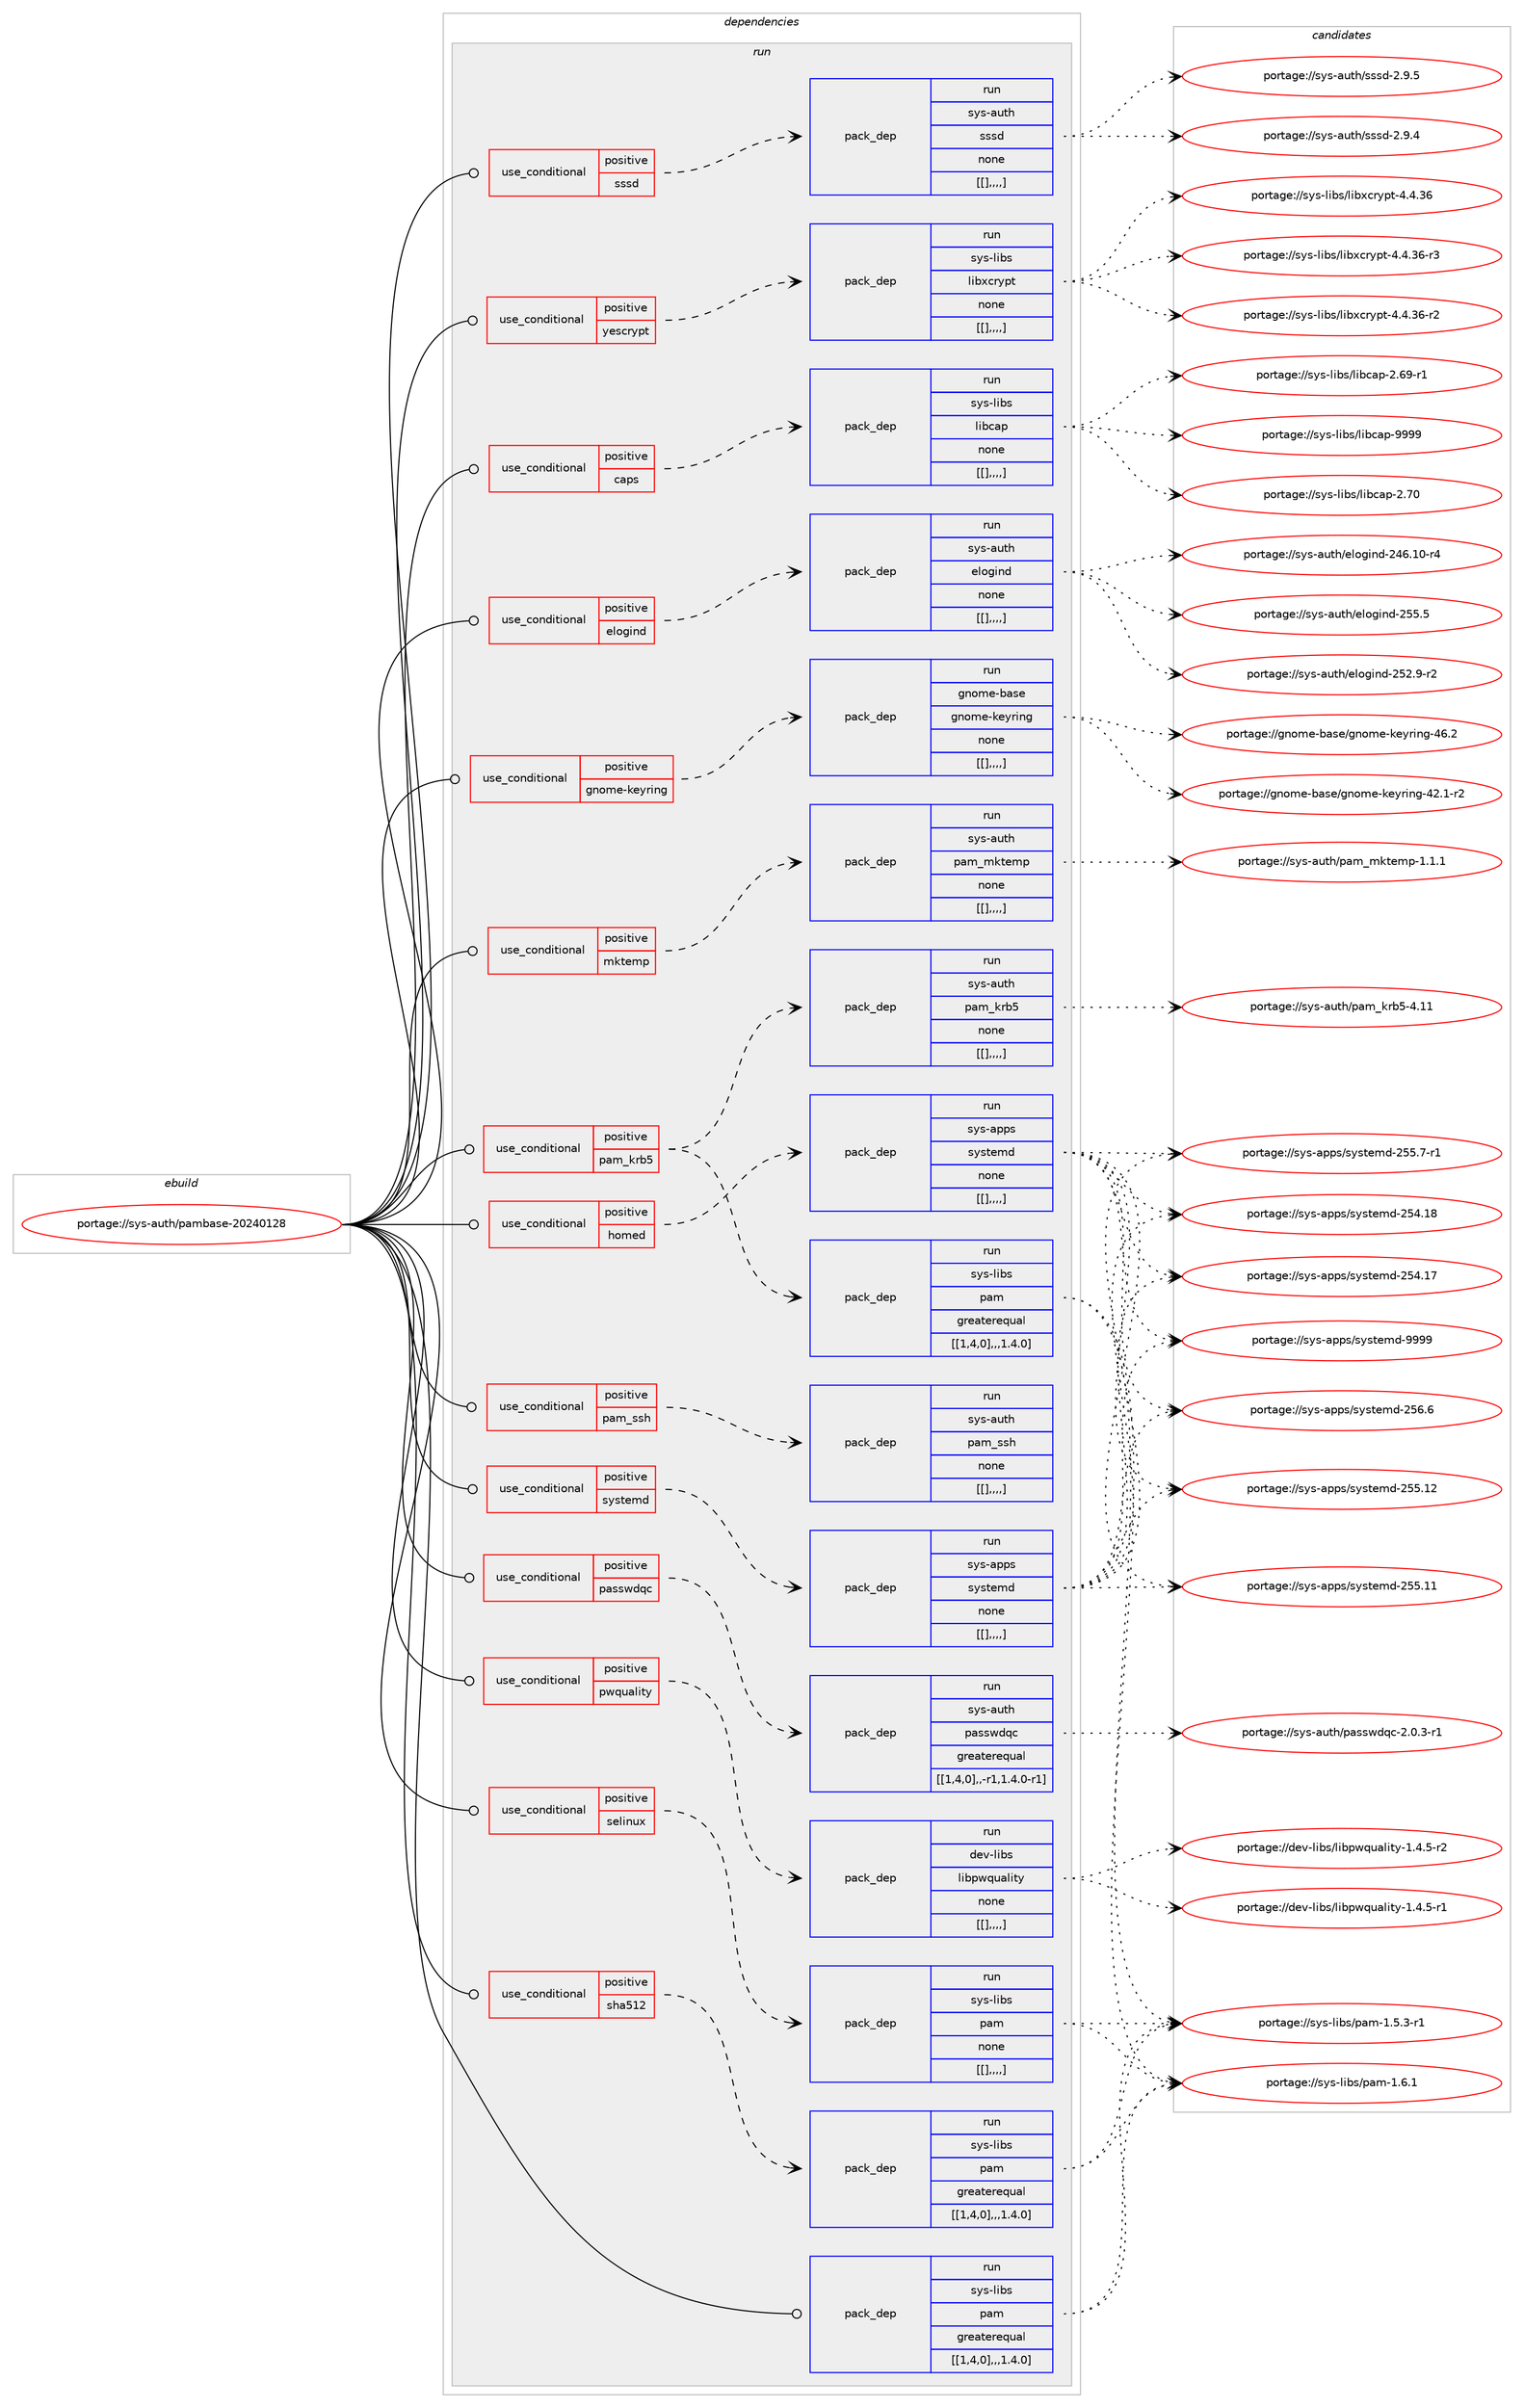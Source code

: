 digraph prolog {

# *************
# Graph options
# *************

newrank=true;
concentrate=true;
compound=true;
graph [rankdir=LR,fontname=Helvetica,fontsize=10,ranksep=1.5];#, ranksep=2.5, nodesep=0.2];
edge  [arrowhead=vee];
node  [fontname=Helvetica,fontsize=10];

# **********
# The ebuild
# **********

subgraph cluster_leftcol {
color=gray;
label=<<i>ebuild</i>>;
id [label="portage://sys-auth/pambase-20240128", color=red, width=4, href="../sys-auth/pambase-20240128.svg"];
}

# ****************
# The dependencies
# ****************

subgraph cluster_midcol {
color=gray;
label=<<i>dependencies</i>>;
subgraph cluster_compile {
fillcolor="#eeeeee";
style=filled;
label=<<i>compile</i>>;
}
subgraph cluster_compileandrun {
fillcolor="#eeeeee";
style=filled;
label=<<i>compile and run</i>>;
}
subgraph cluster_run {
fillcolor="#eeeeee";
style=filled;
label=<<i>run</i>>;
subgraph cond3072 {
dependency8806 [label=<<TABLE BORDER="0" CELLBORDER="1" CELLSPACING="0" CELLPADDING="4"><TR><TD ROWSPAN="3" CELLPADDING="10">use_conditional</TD></TR><TR><TD>positive</TD></TR><TR><TD>caps</TD></TR></TABLE>>, shape=none, color=red];
subgraph pack5706 {
dependency8807 [label=<<TABLE BORDER="0" CELLBORDER="1" CELLSPACING="0" CELLPADDING="4" WIDTH="220"><TR><TD ROWSPAN="6" CELLPADDING="30">pack_dep</TD></TR><TR><TD WIDTH="110">run</TD></TR><TR><TD>sys-libs</TD></TR><TR><TD>libcap</TD></TR><TR><TD>none</TD></TR><TR><TD>[[],,,,]</TD></TR></TABLE>>, shape=none, color=blue];
}
dependency8806:e -> dependency8807:w [weight=20,style="dashed",arrowhead="vee"];
}
id:e -> dependency8806:w [weight=20,style="solid",arrowhead="odot"];
subgraph cond3073 {
dependency8808 [label=<<TABLE BORDER="0" CELLBORDER="1" CELLSPACING="0" CELLPADDING="4"><TR><TD ROWSPAN="3" CELLPADDING="10">use_conditional</TD></TR><TR><TD>positive</TD></TR><TR><TD>elogind</TD></TR></TABLE>>, shape=none, color=red];
subgraph pack5707 {
dependency8809 [label=<<TABLE BORDER="0" CELLBORDER="1" CELLSPACING="0" CELLPADDING="4" WIDTH="220"><TR><TD ROWSPAN="6" CELLPADDING="30">pack_dep</TD></TR><TR><TD WIDTH="110">run</TD></TR><TR><TD>sys-auth</TD></TR><TR><TD>elogind</TD></TR><TR><TD>none</TD></TR><TR><TD>[[],,,,]</TD></TR></TABLE>>, shape=none, color=blue];
}
dependency8808:e -> dependency8809:w [weight=20,style="dashed",arrowhead="vee"];
}
id:e -> dependency8808:w [weight=20,style="solid",arrowhead="odot"];
subgraph cond3074 {
dependency8810 [label=<<TABLE BORDER="0" CELLBORDER="1" CELLSPACING="0" CELLPADDING="4"><TR><TD ROWSPAN="3" CELLPADDING="10">use_conditional</TD></TR><TR><TD>positive</TD></TR><TR><TD>gnome-keyring</TD></TR></TABLE>>, shape=none, color=red];
subgraph pack5708 {
dependency8811 [label=<<TABLE BORDER="0" CELLBORDER="1" CELLSPACING="0" CELLPADDING="4" WIDTH="220"><TR><TD ROWSPAN="6" CELLPADDING="30">pack_dep</TD></TR><TR><TD WIDTH="110">run</TD></TR><TR><TD>gnome-base</TD></TR><TR><TD>gnome-keyring</TD></TR><TR><TD>none</TD></TR><TR><TD>[[],,,,]</TD></TR></TABLE>>, shape=none, color=blue];
}
dependency8810:e -> dependency8811:w [weight=20,style="dashed",arrowhead="vee"];
}
id:e -> dependency8810:w [weight=20,style="solid",arrowhead="odot"];
subgraph cond3075 {
dependency8812 [label=<<TABLE BORDER="0" CELLBORDER="1" CELLSPACING="0" CELLPADDING="4"><TR><TD ROWSPAN="3" CELLPADDING="10">use_conditional</TD></TR><TR><TD>positive</TD></TR><TR><TD>homed</TD></TR></TABLE>>, shape=none, color=red];
subgraph pack5709 {
dependency8813 [label=<<TABLE BORDER="0" CELLBORDER="1" CELLSPACING="0" CELLPADDING="4" WIDTH="220"><TR><TD ROWSPAN="6" CELLPADDING="30">pack_dep</TD></TR><TR><TD WIDTH="110">run</TD></TR><TR><TD>sys-apps</TD></TR><TR><TD>systemd</TD></TR><TR><TD>none</TD></TR><TR><TD>[[],,,,]</TD></TR></TABLE>>, shape=none, color=blue];
}
dependency8812:e -> dependency8813:w [weight=20,style="dashed",arrowhead="vee"];
}
id:e -> dependency8812:w [weight=20,style="solid",arrowhead="odot"];
subgraph cond3076 {
dependency8814 [label=<<TABLE BORDER="0" CELLBORDER="1" CELLSPACING="0" CELLPADDING="4"><TR><TD ROWSPAN="3" CELLPADDING="10">use_conditional</TD></TR><TR><TD>positive</TD></TR><TR><TD>mktemp</TD></TR></TABLE>>, shape=none, color=red];
subgraph pack5710 {
dependency8815 [label=<<TABLE BORDER="0" CELLBORDER="1" CELLSPACING="0" CELLPADDING="4" WIDTH="220"><TR><TD ROWSPAN="6" CELLPADDING="30">pack_dep</TD></TR><TR><TD WIDTH="110">run</TD></TR><TR><TD>sys-auth</TD></TR><TR><TD>pam_mktemp</TD></TR><TR><TD>none</TD></TR><TR><TD>[[],,,,]</TD></TR></TABLE>>, shape=none, color=blue];
}
dependency8814:e -> dependency8815:w [weight=20,style="dashed",arrowhead="vee"];
}
id:e -> dependency8814:w [weight=20,style="solid",arrowhead="odot"];
subgraph cond3077 {
dependency8816 [label=<<TABLE BORDER="0" CELLBORDER="1" CELLSPACING="0" CELLPADDING="4"><TR><TD ROWSPAN="3" CELLPADDING="10">use_conditional</TD></TR><TR><TD>positive</TD></TR><TR><TD>pam_krb5</TD></TR></TABLE>>, shape=none, color=red];
subgraph pack5711 {
dependency8817 [label=<<TABLE BORDER="0" CELLBORDER="1" CELLSPACING="0" CELLPADDING="4" WIDTH="220"><TR><TD ROWSPAN="6" CELLPADDING="30">pack_dep</TD></TR><TR><TD WIDTH="110">run</TD></TR><TR><TD>sys-libs</TD></TR><TR><TD>pam</TD></TR><TR><TD>greaterequal</TD></TR><TR><TD>[[1,4,0],,,1.4.0]</TD></TR></TABLE>>, shape=none, color=blue];
}
dependency8816:e -> dependency8817:w [weight=20,style="dashed",arrowhead="vee"];
subgraph pack5712 {
dependency8818 [label=<<TABLE BORDER="0" CELLBORDER="1" CELLSPACING="0" CELLPADDING="4" WIDTH="220"><TR><TD ROWSPAN="6" CELLPADDING="30">pack_dep</TD></TR><TR><TD WIDTH="110">run</TD></TR><TR><TD>sys-auth</TD></TR><TR><TD>pam_krb5</TD></TR><TR><TD>none</TD></TR><TR><TD>[[],,,,]</TD></TR></TABLE>>, shape=none, color=blue];
}
dependency8816:e -> dependency8818:w [weight=20,style="dashed",arrowhead="vee"];
}
id:e -> dependency8816:w [weight=20,style="solid",arrowhead="odot"];
subgraph cond3078 {
dependency8819 [label=<<TABLE BORDER="0" CELLBORDER="1" CELLSPACING="0" CELLPADDING="4"><TR><TD ROWSPAN="3" CELLPADDING="10">use_conditional</TD></TR><TR><TD>positive</TD></TR><TR><TD>pam_ssh</TD></TR></TABLE>>, shape=none, color=red];
subgraph pack5713 {
dependency8820 [label=<<TABLE BORDER="0" CELLBORDER="1" CELLSPACING="0" CELLPADDING="4" WIDTH="220"><TR><TD ROWSPAN="6" CELLPADDING="30">pack_dep</TD></TR><TR><TD WIDTH="110">run</TD></TR><TR><TD>sys-auth</TD></TR><TR><TD>pam_ssh</TD></TR><TR><TD>none</TD></TR><TR><TD>[[],,,,]</TD></TR></TABLE>>, shape=none, color=blue];
}
dependency8819:e -> dependency8820:w [weight=20,style="dashed",arrowhead="vee"];
}
id:e -> dependency8819:w [weight=20,style="solid",arrowhead="odot"];
subgraph cond3079 {
dependency8821 [label=<<TABLE BORDER="0" CELLBORDER="1" CELLSPACING="0" CELLPADDING="4"><TR><TD ROWSPAN="3" CELLPADDING="10">use_conditional</TD></TR><TR><TD>positive</TD></TR><TR><TD>passwdqc</TD></TR></TABLE>>, shape=none, color=red];
subgraph pack5714 {
dependency8822 [label=<<TABLE BORDER="0" CELLBORDER="1" CELLSPACING="0" CELLPADDING="4" WIDTH="220"><TR><TD ROWSPAN="6" CELLPADDING="30">pack_dep</TD></TR><TR><TD WIDTH="110">run</TD></TR><TR><TD>sys-auth</TD></TR><TR><TD>passwdqc</TD></TR><TR><TD>greaterequal</TD></TR><TR><TD>[[1,4,0],,-r1,1.4.0-r1]</TD></TR></TABLE>>, shape=none, color=blue];
}
dependency8821:e -> dependency8822:w [weight=20,style="dashed",arrowhead="vee"];
}
id:e -> dependency8821:w [weight=20,style="solid",arrowhead="odot"];
subgraph cond3080 {
dependency8823 [label=<<TABLE BORDER="0" CELLBORDER="1" CELLSPACING="0" CELLPADDING="4"><TR><TD ROWSPAN="3" CELLPADDING="10">use_conditional</TD></TR><TR><TD>positive</TD></TR><TR><TD>pwquality</TD></TR></TABLE>>, shape=none, color=red];
subgraph pack5715 {
dependency8824 [label=<<TABLE BORDER="0" CELLBORDER="1" CELLSPACING="0" CELLPADDING="4" WIDTH="220"><TR><TD ROWSPAN="6" CELLPADDING="30">pack_dep</TD></TR><TR><TD WIDTH="110">run</TD></TR><TR><TD>dev-libs</TD></TR><TR><TD>libpwquality</TD></TR><TR><TD>none</TD></TR><TR><TD>[[],,,,]</TD></TR></TABLE>>, shape=none, color=blue];
}
dependency8823:e -> dependency8824:w [weight=20,style="dashed",arrowhead="vee"];
}
id:e -> dependency8823:w [weight=20,style="solid",arrowhead="odot"];
subgraph cond3081 {
dependency8825 [label=<<TABLE BORDER="0" CELLBORDER="1" CELLSPACING="0" CELLPADDING="4"><TR><TD ROWSPAN="3" CELLPADDING="10">use_conditional</TD></TR><TR><TD>positive</TD></TR><TR><TD>selinux</TD></TR></TABLE>>, shape=none, color=red];
subgraph pack5716 {
dependency8826 [label=<<TABLE BORDER="0" CELLBORDER="1" CELLSPACING="0" CELLPADDING="4" WIDTH="220"><TR><TD ROWSPAN="6" CELLPADDING="30">pack_dep</TD></TR><TR><TD WIDTH="110">run</TD></TR><TR><TD>sys-libs</TD></TR><TR><TD>pam</TD></TR><TR><TD>none</TD></TR><TR><TD>[[],,,,]</TD></TR></TABLE>>, shape=none, color=blue];
}
dependency8825:e -> dependency8826:w [weight=20,style="dashed",arrowhead="vee"];
}
id:e -> dependency8825:w [weight=20,style="solid",arrowhead="odot"];
subgraph cond3082 {
dependency8827 [label=<<TABLE BORDER="0" CELLBORDER="1" CELLSPACING="0" CELLPADDING="4"><TR><TD ROWSPAN="3" CELLPADDING="10">use_conditional</TD></TR><TR><TD>positive</TD></TR><TR><TD>sha512</TD></TR></TABLE>>, shape=none, color=red];
subgraph pack5717 {
dependency8828 [label=<<TABLE BORDER="0" CELLBORDER="1" CELLSPACING="0" CELLPADDING="4" WIDTH="220"><TR><TD ROWSPAN="6" CELLPADDING="30">pack_dep</TD></TR><TR><TD WIDTH="110">run</TD></TR><TR><TD>sys-libs</TD></TR><TR><TD>pam</TD></TR><TR><TD>greaterequal</TD></TR><TR><TD>[[1,4,0],,,1.4.0]</TD></TR></TABLE>>, shape=none, color=blue];
}
dependency8827:e -> dependency8828:w [weight=20,style="dashed",arrowhead="vee"];
}
id:e -> dependency8827:w [weight=20,style="solid",arrowhead="odot"];
subgraph cond3083 {
dependency8829 [label=<<TABLE BORDER="0" CELLBORDER="1" CELLSPACING="0" CELLPADDING="4"><TR><TD ROWSPAN="3" CELLPADDING="10">use_conditional</TD></TR><TR><TD>positive</TD></TR><TR><TD>sssd</TD></TR></TABLE>>, shape=none, color=red];
subgraph pack5718 {
dependency8830 [label=<<TABLE BORDER="0" CELLBORDER="1" CELLSPACING="0" CELLPADDING="4" WIDTH="220"><TR><TD ROWSPAN="6" CELLPADDING="30">pack_dep</TD></TR><TR><TD WIDTH="110">run</TD></TR><TR><TD>sys-auth</TD></TR><TR><TD>sssd</TD></TR><TR><TD>none</TD></TR><TR><TD>[[],,,,]</TD></TR></TABLE>>, shape=none, color=blue];
}
dependency8829:e -> dependency8830:w [weight=20,style="dashed",arrowhead="vee"];
}
id:e -> dependency8829:w [weight=20,style="solid",arrowhead="odot"];
subgraph cond3084 {
dependency8831 [label=<<TABLE BORDER="0" CELLBORDER="1" CELLSPACING="0" CELLPADDING="4"><TR><TD ROWSPAN="3" CELLPADDING="10">use_conditional</TD></TR><TR><TD>positive</TD></TR><TR><TD>systemd</TD></TR></TABLE>>, shape=none, color=red];
subgraph pack5719 {
dependency8832 [label=<<TABLE BORDER="0" CELLBORDER="1" CELLSPACING="0" CELLPADDING="4" WIDTH="220"><TR><TD ROWSPAN="6" CELLPADDING="30">pack_dep</TD></TR><TR><TD WIDTH="110">run</TD></TR><TR><TD>sys-apps</TD></TR><TR><TD>systemd</TD></TR><TR><TD>none</TD></TR><TR><TD>[[],,,,]</TD></TR></TABLE>>, shape=none, color=blue];
}
dependency8831:e -> dependency8832:w [weight=20,style="dashed",arrowhead="vee"];
}
id:e -> dependency8831:w [weight=20,style="solid",arrowhead="odot"];
subgraph cond3085 {
dependency8833 [label=<<TABLE BORDER="0" CELLBORDER="1" CELLSPACING="0" CELLPADDING="4"><TR><TD ROWSPAN="3" CELLPADDING="10">use_conditional</TD></TR><TR><TD>positive</TD></TR><TR><TD>yescrypt</TD></TR></TABLE>>, shape=none, color=red];
subgraph pack5720 {
dependency8834 [label=<<TABLE BORDER="0" CELLBORDER="1" CELLSPACING="0" CELLPADDING="4" WIDTH="220"><TR><TD ROWSPAN="6" CELLPADDING="30">pack_dep</TD></TR><TR><TD WIDTH="110">run</TD></TR><TR><TD>sys-libs</TD></TR><TR><TD>libxcrypt</TD></TR><TR><TD>none</TD></TR><TR><TD>[[],,,,]</TD></TR></TABLE>>, shape=none, color=blue];
}
dependency8833:e -> dependency8834:w [weight=20,style="dashed",arrowhead="vee"];
}
id:e -> dependency8833:w [weight=20,style="solid",arrowhead="odot"];
subgraph pack5721 {
dependency8835 [label=<<TABLE BORDER="0" CELLBORDER="1" CELLSPACING="0" CELLPADDING="4" WIDTH="220"><TR><TD ROWSPAN="6" CELLPADDING="30">pack_dep</TD></TR><TR><TD WIDTH="110">run</TD></TR><TR><TD>sys-libs</TD></TR><TR><TD>pam</TD></TR><TR><TD>greaterequal</TD></TR><TR><TD>[[1,4,0],,,1.4.0]</TD></TR></TABLE>>, shape=none, color=blue];
}
id:e -> dependency8835:w [weight=20,style="solid",arrowhead="odot"];
}
}

# **************
# The candidates
# **************

subgraph cluster_choices {
rank=same;
color=gray;
label=<<i>candidates</i>>;

subgraph choice5706 {
color=black;
nodesep=1;
choice1151211154510810598115471081059899971124557575757 [label="portage://sys-libs/libcap-9999", color=red, width=4,href="../sys-libs/libcap-9999.svg"];
choice1151211154510810598115471081059899971124550465548 [label="portage://sys-libs/libcap-2.70", color=red, width=4,href="../sys-libs/libcap-2.70.svg"];
choice11512111545108105981154710810598999711245504654574511449 [label="portage://sys-libs/libcap-2.69-r1", color=red, width=4,href="../sys-libs/libcap-2.69-r1.svg"];
dependency8807:e -> choice1151211154510810598115471081059899971124557575757:w [style=dotted,weight="100"];
dependency8807:e -> choice1151211154510810598115471081059899971124550465548:w [style=dotted,weight="100"];
dependency8807:e -> choice11512111545108105981154710810598999711245504654574511449:w [style=dotted,weight="100"];
}
subgraph choice5707 {
color=black;
nodesep=1;
choice115121115459711711610447101108111103105110100455053534653 [label="portage://sys-auth/elogind-255.5", color=red, width=4,href="../sys-auth/elogind-255.5.svg"];
choice1151211154597117116104471011081111031051101004550535046574511450 [label="portage://sys-auth/elogind-252.9-r2", color=red, width=4,href="../sys-auth/elogind-252.9-r2.svg"];
choice115121115459711711610447101108111103105110100455052544649484511452 [label="portage://sys-auth/elogind-246.10-r4", color=red, width=4,href="../sys-auth/elogind-246.10-r4.svg"];
dependency8809:e -> choice115121115459711711610447101108111103105110100455053534653:w [style=dotted,weight="100"];
dependency8809:e -> choice1151211154597117116104471011081111031051101004550535046574511450:w [style=dotted,weight="100"];
dependency8809:e -> choice115121115459711711610447101108111103105110100455052544649484511452:w [style=dotted,weight="100"];
}
subgraph choice5708 {
color=black;
nodesep=1;
choice10311011110910145989711510147103110111109101451071011211141051101034552544650 [label="portage://gnome-base/gnome-keyring-46.2", color=red, width=4,href="../gnome-base/gnome-keyring-46.2.svg"];
choice103110111109101459897115101471031101111091014510710112111410511010345525046494511450 [label="portage://gnome-base/gnome-keyring-42.1-r2", color=red, width=4,href="../gnome-base/gnome-keyring-42.1-r2.svg"];
dependency8811:e -> choice10311011110910145989711510147103110111109101451071011211141051101034552544650:w [style=dotted,weight="100"];
dependency8811:e -> choice103110111109101459897115101471031101111091014510710112111410511010345525046494511450:w [style=dotted,weight="100"];
}
subgraph choice5709 {
color=black;
nodesep=1;
choice1151211154597112112115471151211151161011091004557575757 [label="portage://sys-apps/systemd-9999", color=red, width=4,href="../sys-apps/systemd-9999.svg"];
choice115121115459711211211547115121115116101109100455053544654 [label="portage://sys-apps/systemd-256.6", color=red, width=4,href="../sys-apps/systemd-256.6.svg"];
choice11512111545971121121154711512111511610110910045505353464950 [label="portage://sys-apps/systemd-255.12", color=red, width=4,href="../sys-apps/systemd-255.12.svg"];
choice11512111545971121121154711512111511610110910045505353464949 [label="portage://sys-apps/systemd-255.11", color=red, width=4,href="../sys-apps/systemd-255.11.svg"];
choice1151211154597112112115471151211151161011091004550535346554511449 [label="portage://sys-apps/systemd-255.7-r1", color=red, width=4,href="../sys-apps/systemd-255.7-r1.svg"];
choice11512111545971121121154711512111511610110910045505352464956 [label="portage://sys-apps/systemd-254.18", color=red, width=4,href="../sys-apps/systemd-254.18.svg"];
choice11512111545971121121154711512111511610110910045505352464955 [label="portage://sys-apps/systemd-254.17", color=red, width=4,href="../sys-apps/systemd-254.17.svg"];
dependency8813:e -> choice1151211154597112112115471151211151161011091004557575757:w [style=dotted,weight="100"];
dependency8813:e -> choice115121115459711211211547115121115116101109100455053544654:w [style=dotted,weight="100"];
dependency8813:e -> choice11512111545971121121154711512111511610110910045505353464950:w [style=dotted,weight="100"];
dependency8813:e -> choice11512111545971121121154711512111511610110910045505353464949:w [style=dotted,weight="100"];
dependency8813:e -> choice1151211154597112112115471151211151161011091004550535346554511449:w [style=dotted,weight="100"];
dependency8813:e -> choice11512111545971121121154711512111511610110910045505352464956:w [style=dotted,weight="100"];
dependency8813:e -> choice11512111545971121121154711512111511610110910045505352464955:w [style=dotted,weight="100"];
}
subgraph choice5710 {
color=black;
nodesep=1;
choice1151211154597117116104471129710995109107116101109112454946494649 [label="portage://sys-auth/pam_mktemp-1.1.1", color=red, width=4,href="../sys-auth/pam_mktemp-1.1.1.svg"];
dependency8815:e -> choice1151211154597117116104471129710995109107116101109112454946494649:w [style=dotted,weight="100"];
}
subgraph choice5711 {
color=black;
nodesep=1;
choice11512111545108105981154711297109454946544649 [label="portage://sys-libs/pam-1.6.1", color=red, width=4,href="../sys-libs/pam-1.6.1.svg"];
choice115121115451081059811547112971094549465346514511449 [label="portage://sys-libs/pam-1.5.3-r1", color=red, width=4,href="../sys-libs/pam-1.5.3-r1.svg"];
dependency8817:e -> choice11512111545108105981154711297109454946544649:w [style=dotted,weight="100"];
dependency8817:e -> choice115121115451081059811547112971094549465346514511449:w [style=dotted,weight="100"];
}
subgraph choice5712 {
color=black;
nodesep=1;
choice115121115459711711610447112971099510711498534552464949 [label="portage://sys-auth/pam_krb5-4.11", color=red, width=4,href="../sys-auth/pam_krb5-4.11.svg"];
dependency8818:e -> choice115121115459711711610447112971099510711498534552464949:w [style=dotted,weight="100"];
}
subgraph choice5713 {
color=black;
nodesep=1;
}
subgraph choice5714 {
color=black;
nodesep=1;
choice11512111545971171161044711297115115119100113994550464846514511449 [label="portage://sys-auth/passwdqc-2.0.3-r1", color=red, width=4,href="../sys-auth/passwdqc-2.0.3-r1.svg"];
dependency8822:e -> choice11512111545971171161044711297115115119100113994550464846514511449:w [style=dotted,weight="100"];
}
subgraph choice5715 {
color=black;
nodesep=1;
choice10010111845108105981154710810598112119113117971081051161214549465246534511450 [label="portage://dev-libs/libpwquality-1.4.5-r2", color=red, width=4,href="../dev-libs/libpwquality-1.4.5-r2.svg"];
choice10010111845108105981154710810598112119113117971081051161214549465246534511449 [label="portage://dev-libs/libpwquality-1.4.5-r1", color=red, width=4,href="../dev-libs/libpwquality-1.4.5-r1.svg"];
dependency8824:e -> choice10010111845108105981154710810598112119113117971081051161214549465246534511450:w [style=dotted,weight="100"];
dependency8824:e -> choice10010111845108105981154710810598112119113117971081051161214549465246534511449:w [style=dotted,weight="100"];
}
subgraph choice5716 {
color=black;
nodesep=1;
choice11512111545108105981154711297109454946544649 [label="portage://sys-libs/pam-1.6.1", color=red, width=4,href="../sys-libs/pam-1.6.1.svg"];
choice115121115451081059811547112971094549465346514511449 [label="portage://sys-libs/pam-1.5.3-r1", color=red, width=4,href="../sys-libs/pam-1.5.3-r1.svg"];
dependency8826:e -> choice11512111545108105981154711297109454946544649:w [style=dotted,weight="100"];
dependency8826:e -> choice115121115451081059811547112971094549465346514511449:w [style=dotted,weight="100"];
}
subgraph choice5717 {
color=black;
nodesep=1;
choice11512111545108105981154711297109454946544649 [label="portage://sys-libs/pam-1.6.1", color=red, width=4,href="../sys-libs/pam-1.6.1.svg"];
choice115121115451081059811547112971094549465346514511449 [label="portage://sys-libs/pam-1.5.3-r1", color=red, width=4,href="../sys-libs/pam-1.5.3-r1.svg"];
dependency8828:e -> choice11512111545108105981154711297109454946544649:w [style=dotted,weight="100"];
dependency8828:e -> choice115121115451081059811547112971094549465346514511449:w [style=dotted,weight="100"];
}
subgraph choice5718 {
color=black;
nodesep=1;
choice115121115459711711610447115115115100455046574653 [label="portage://sys-auth/sssd-2.9.5", color=red, width=4,href="../sys-auth/sssd-2.9.5.svg"];
choice115121115459711711610447115115115100455046574652 [label="portage://sys-auth/sssd-2.9.4", color=red, width=4,href="../sys-auth/sssd-2.9.4.svg"];
dependency8830:e -> choice115121115459711711610447115115115100455046574653:w [style=dotted,weight="100"];
dependency8830:e -> choice115121115459711711610447115115115100455046574652:w [style=dotted,weight="100"];
}
subgraph choice5719 {
color=black;
nodesep=1;
choice1151211154597112112115471151211151161011091004557575757 [label="portage://sys-apps/systemd-9999", color=red, width=4,href="../sys-apps/systemd-9999.svg"];
choice115121115459711211211547115121115116101109100455053544654 [label="portage://sys-apps/systemd-256.6", color=red, width=4,href="../sys-apps/systemd-256.6.svg"];
choice11512111545971121121154711512111511610110910045505353464950 [label="portage://sys-apps/systemd-255.12", color=red, width=4,href="../sys-apps/systemd-255.12.svg"];
choice11512111545971121121154711512111511610110910045505353464949 [label="portage://sys-apps/systemd-255.11", color=red, width=4,href="../sys-apps/systemd-255.11.svg"];
choice1151211154597112112115471151211151161011091004550535346554511449 [label="portage://sys-apps/systemd-255.7-r1", color=red, width=4,href="../sys-apps/systemd-255.7-r1.svg"];
choice11512111545971121121154711512111511610110910045505352464956 [label="portage://sys-apps/systemd-254.18", color=red, width=4,href="../sys-apps/systemd-254.18.svg"];
choice11512111545971121121154711512111511610110910045505352464955 [label="portage://sys-apps/systemd-254.17", color=red, width=4,href="../sys-apps/systemd-254.17.svg"];
dependency8832:e -> choice1151211154597112112115471151211151161011091004557575757:w [style=dotted,weight="100"];
dependency8832:e -> choice115121115459711211211547115121115116101109100455053544654:w [style=dotted,weight="100"];
dependency8832:e -> choice11512111545971121121154711512111511610110910045505353464950:w [style=dotted,weight="100"];
dependency8832:e -> choice11512111545971121121154711512111511610110910045505353464949:w [style=dotted,weight="100"];
dependency8832:e -> choice1151211154597112112115471151211151161011091004550535346554511449:w [style=dotted,weight="100"];
dependency8832:e -> choice11512111545971121121154711512111511610110910045505352464956:w [style=dotted,weight="100"];
dependency8832:e -> choice11512111545971121121154711512111511610110910045505352464955:w [style=dotted,weight="100"];
}
subgraph choice5720 {
color=black;
nodesep=1;
choice1151211154510810598115471081059812099114121112116455246524651544511451 [label="portage://sys-libs/libxcrypt-4.4.36-r3", color=red, width=4,href="../sys-libs/libxcrypt-4.4.36-r3.svg"];
choice1151211154510810598115471081059812099114121112116455246524651544511450 [label="portage://sys-libs/libxcrypt-4.4.36-r2", color=red, width=4,href="../sys-libs/libxcrypt-4.4.36-r2.svg"];
choice115121115451081059811547108105981209911412111211645524652465154 [label="portage://sys-libs/libxcrypt-4.4.36", color=red, width=4,href="../sys-libs/libxcrypt-4.4.36.svg"];
dependency8834:e -> choice1151211154510810598115471081059812099114121112116455246524651544511451:w [style=dotted,weight="100"];
dependency8834:e -> choice1151211154510810598115471081059812099114121112116455246524651544511450:w [style=dotted,weight="100"];
dependency8834:e -> choice115121115451081059811547108105981209911412111211645524652465154:w [style=dotted,weight="100"];
}
subgraph choice5721 {
color=black;
nodesep=1;
choice11512111545108105981154711297109454946544649 [label="portage://sys-libs/pam-1.6.1", color=red, width=4,href="../sys-libs/pam-1.6.1.svg"];
choice115121115451081059811547112971094549465346514511449 [label="portage://sys-libs/pam-1.5.3-r1", color=red, width=4,href="../sys-libs/pam-1.5.3-r1.svg"];
dependency8835:e -> choice11512111545108105981154711297109454946544649:w [style=dotted,weight="100"];
dependency8835:e -> choice115121115451081059811547112971094549465346514511449:w [style=dotted,weight="100"];
}
}

}
